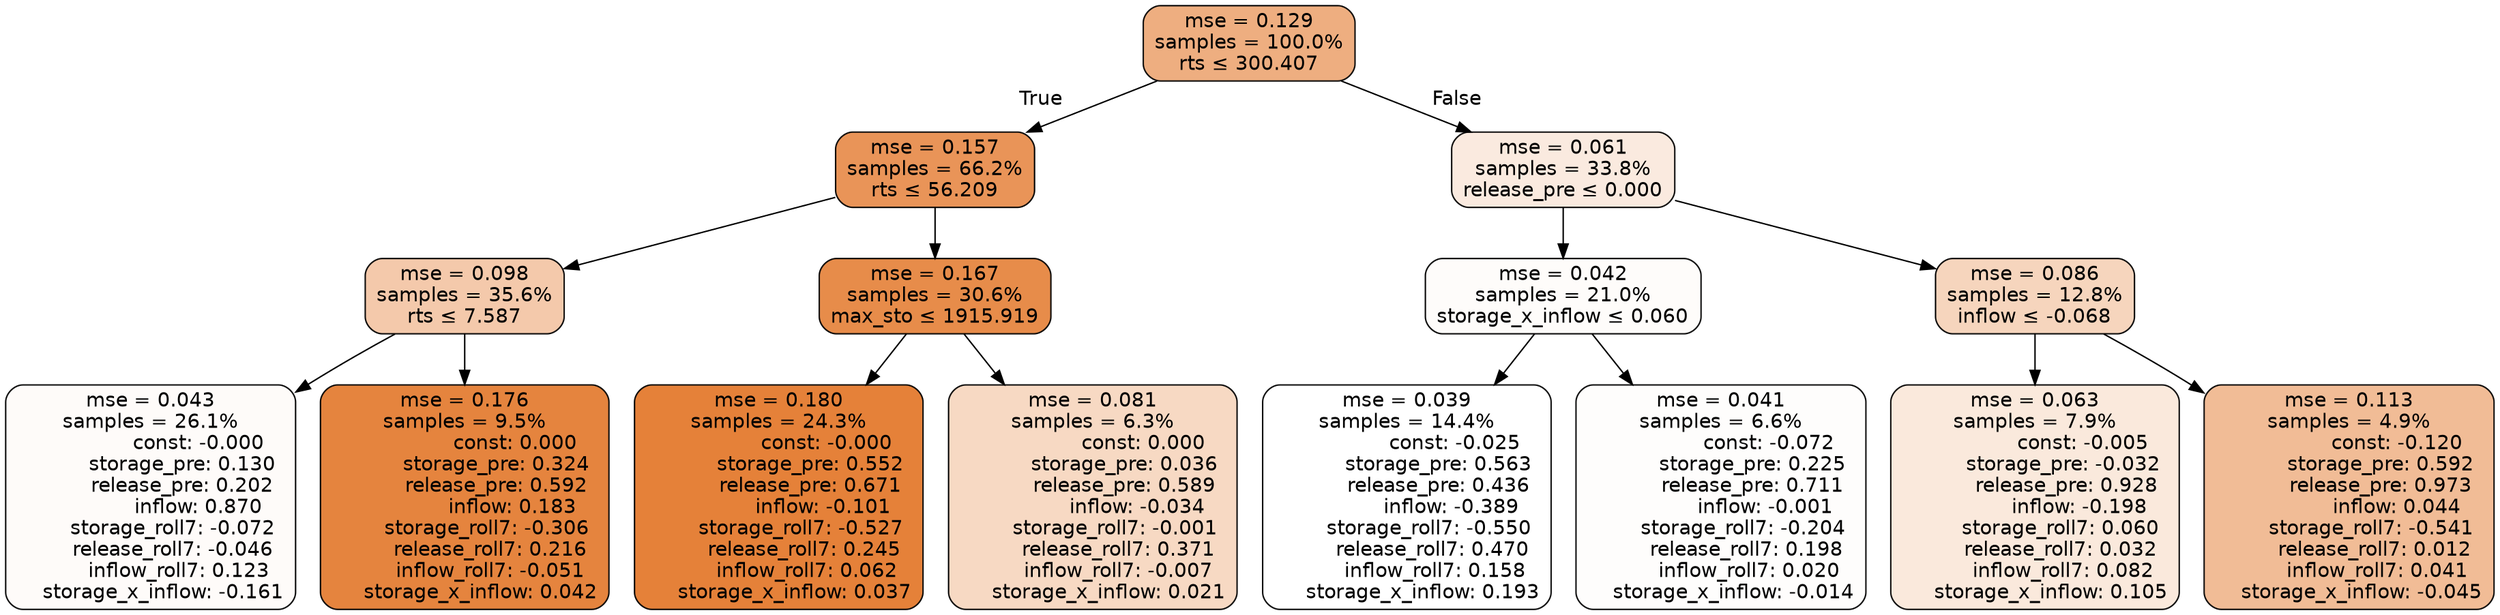 digraph tree {
bgcolor="transparent"
node [shape=rectangle, style="filled, rounded", color="black", fontname=helvetica] ;
edge [fontname=helvetica] ;
	"0" [label="mse = 0.129
samples = 100.0%
rts &le; 300.407", fillcolor="#eeae80"]
	"1" [label="mse = 0.157
samples = 66.2%
rts &le; 56.209", fillcolor="#e99458"]
	"2" [label="mse = 0.098
samples = 35.6%
rts &le; 7.587", fillcolor="#f4c9ab"]
	"3" [label="mse = 0.043
samples = 26.1%
               const: -0.000
          storage_pre: 0.130
          release_pre: 0.202
               inflow: 0.870
       storage_roll7: -0.072
       release_roll7: -0.046
         inflow_roll7: 0.123
    storage_x_inflow: -0.161", fillcolor="#fefbf9"]
	"4" [label="mse = 0.176
samples = 9.5%
                const: 0.000
          storage_pre: 0.324
          release_pre: 0.592
               inflow: 0.183
       storage_roll7: -0.306
        release_roll7: 0.216
        inflow_roll7: -0.051
     storage_x_inflow: 0.042", fillcolor="#e5843e"]
	"5" [label="mse = 0.167
samples = 30.6%
max_sto &le; 1915.919", fillcolor="#e78c4a"]
	"6" [label="mse = 0.180
samples = 24.3%
               const: -0.000
          storage_pre: 0.552
          release_pre: 0.671
              inflow: -0.101
       storage_roll7: -0.527
        release_roll7: 0.245
         inflow_roll7: 0.062
     storage_x_inflow: 0.037", fillcolor="#e58139"]
	"7" [label="mse = 0.081
samples = 6.3%
                const: 0.000
          storage_pre: 0.036
          release_pre: 0.589
              inflow: -0.034
       storage_roll7: -0.001
        release_roll7: 0.371
        inflow_roll7: -0.007
     storage_x_inflow: 0.021", fillcolor="#f7d9c3"]
	"8" [label="mse = 0.061
samples = 33.8%
release_pre &le; 0.000", fillcolor="#faeadf"]
	"9" [label="mse = 0.042
samples = 21.0%
storage_x_inflow &le; 0.060", fillcolor="#fefcfa"]
	"10" [label="mse = 0.039
samples = 14.4%
               const: -0.025
          storage_pre: 0.563
          release_pre: 0.436
              inflow: -0.389
       storage_roll7: -0.550
        release_roll7: 0.470
         inflow_roll7: 0.158
     storage_x_inflow: 0.193", fillcolor="#ffffff"]
	"11" [label="mse = 0.041
samples = 6.6%
               const: -0.072
          storage_pre: 0.225
          release_pre: 0.711
              inflow: -0.001
       storage_roll7: -0.204
        release_roll7: 0.198
         inflow_roll7: 0.020
    storage_x_inflow: -0.014", fillcolor="#fefdfc"]
	"12" [label="mse = 0.086
samples = 12.8%
inflow &le; -0.068", fillcolor="#f6d5bd"]
	"13" [label="mse = 0.063
samples = 7.9%
               const: -0.005
         storage_pre: -0.032
          release_pre: 0.928
              inflow: -0.198
        storage_roll7: 0.060
        release_roll7: 0.032
         inflow_roll7: 0.082
     storage_x_inflow: 0.105", fillcolor="#fae9dc"]
	"14" [label="mse = 0.113
samples = 4.9%
               const: -0.120
          storage_pre: 0.592
          release_pre: 0.973
               inflow: 0.044
       storage_roll7: -0.541
        release_roll7: 0.012
         inflow_roll7: 0.041
    storage_x_inflow: -0.045", fillcolor="#f1bc96"]

	"0" -> "1" [labeldistance=2.5, labelangle=45, headlabel="True"]
	"1" -> "2"
	"2" -> "3"
	"2" -> "4"
	"1" -> "5"
	"5" -> "6"
	"5" -> "7"
	"0" -> "8" [labeldistance=2.5, labelangle=-45, headlabel="False"]
	"8" -> "9"
	"9" -> "10"
	"9" -> "11"
	"8" -> "12"
	"12" -> "13"
	"12" -> "14"
}